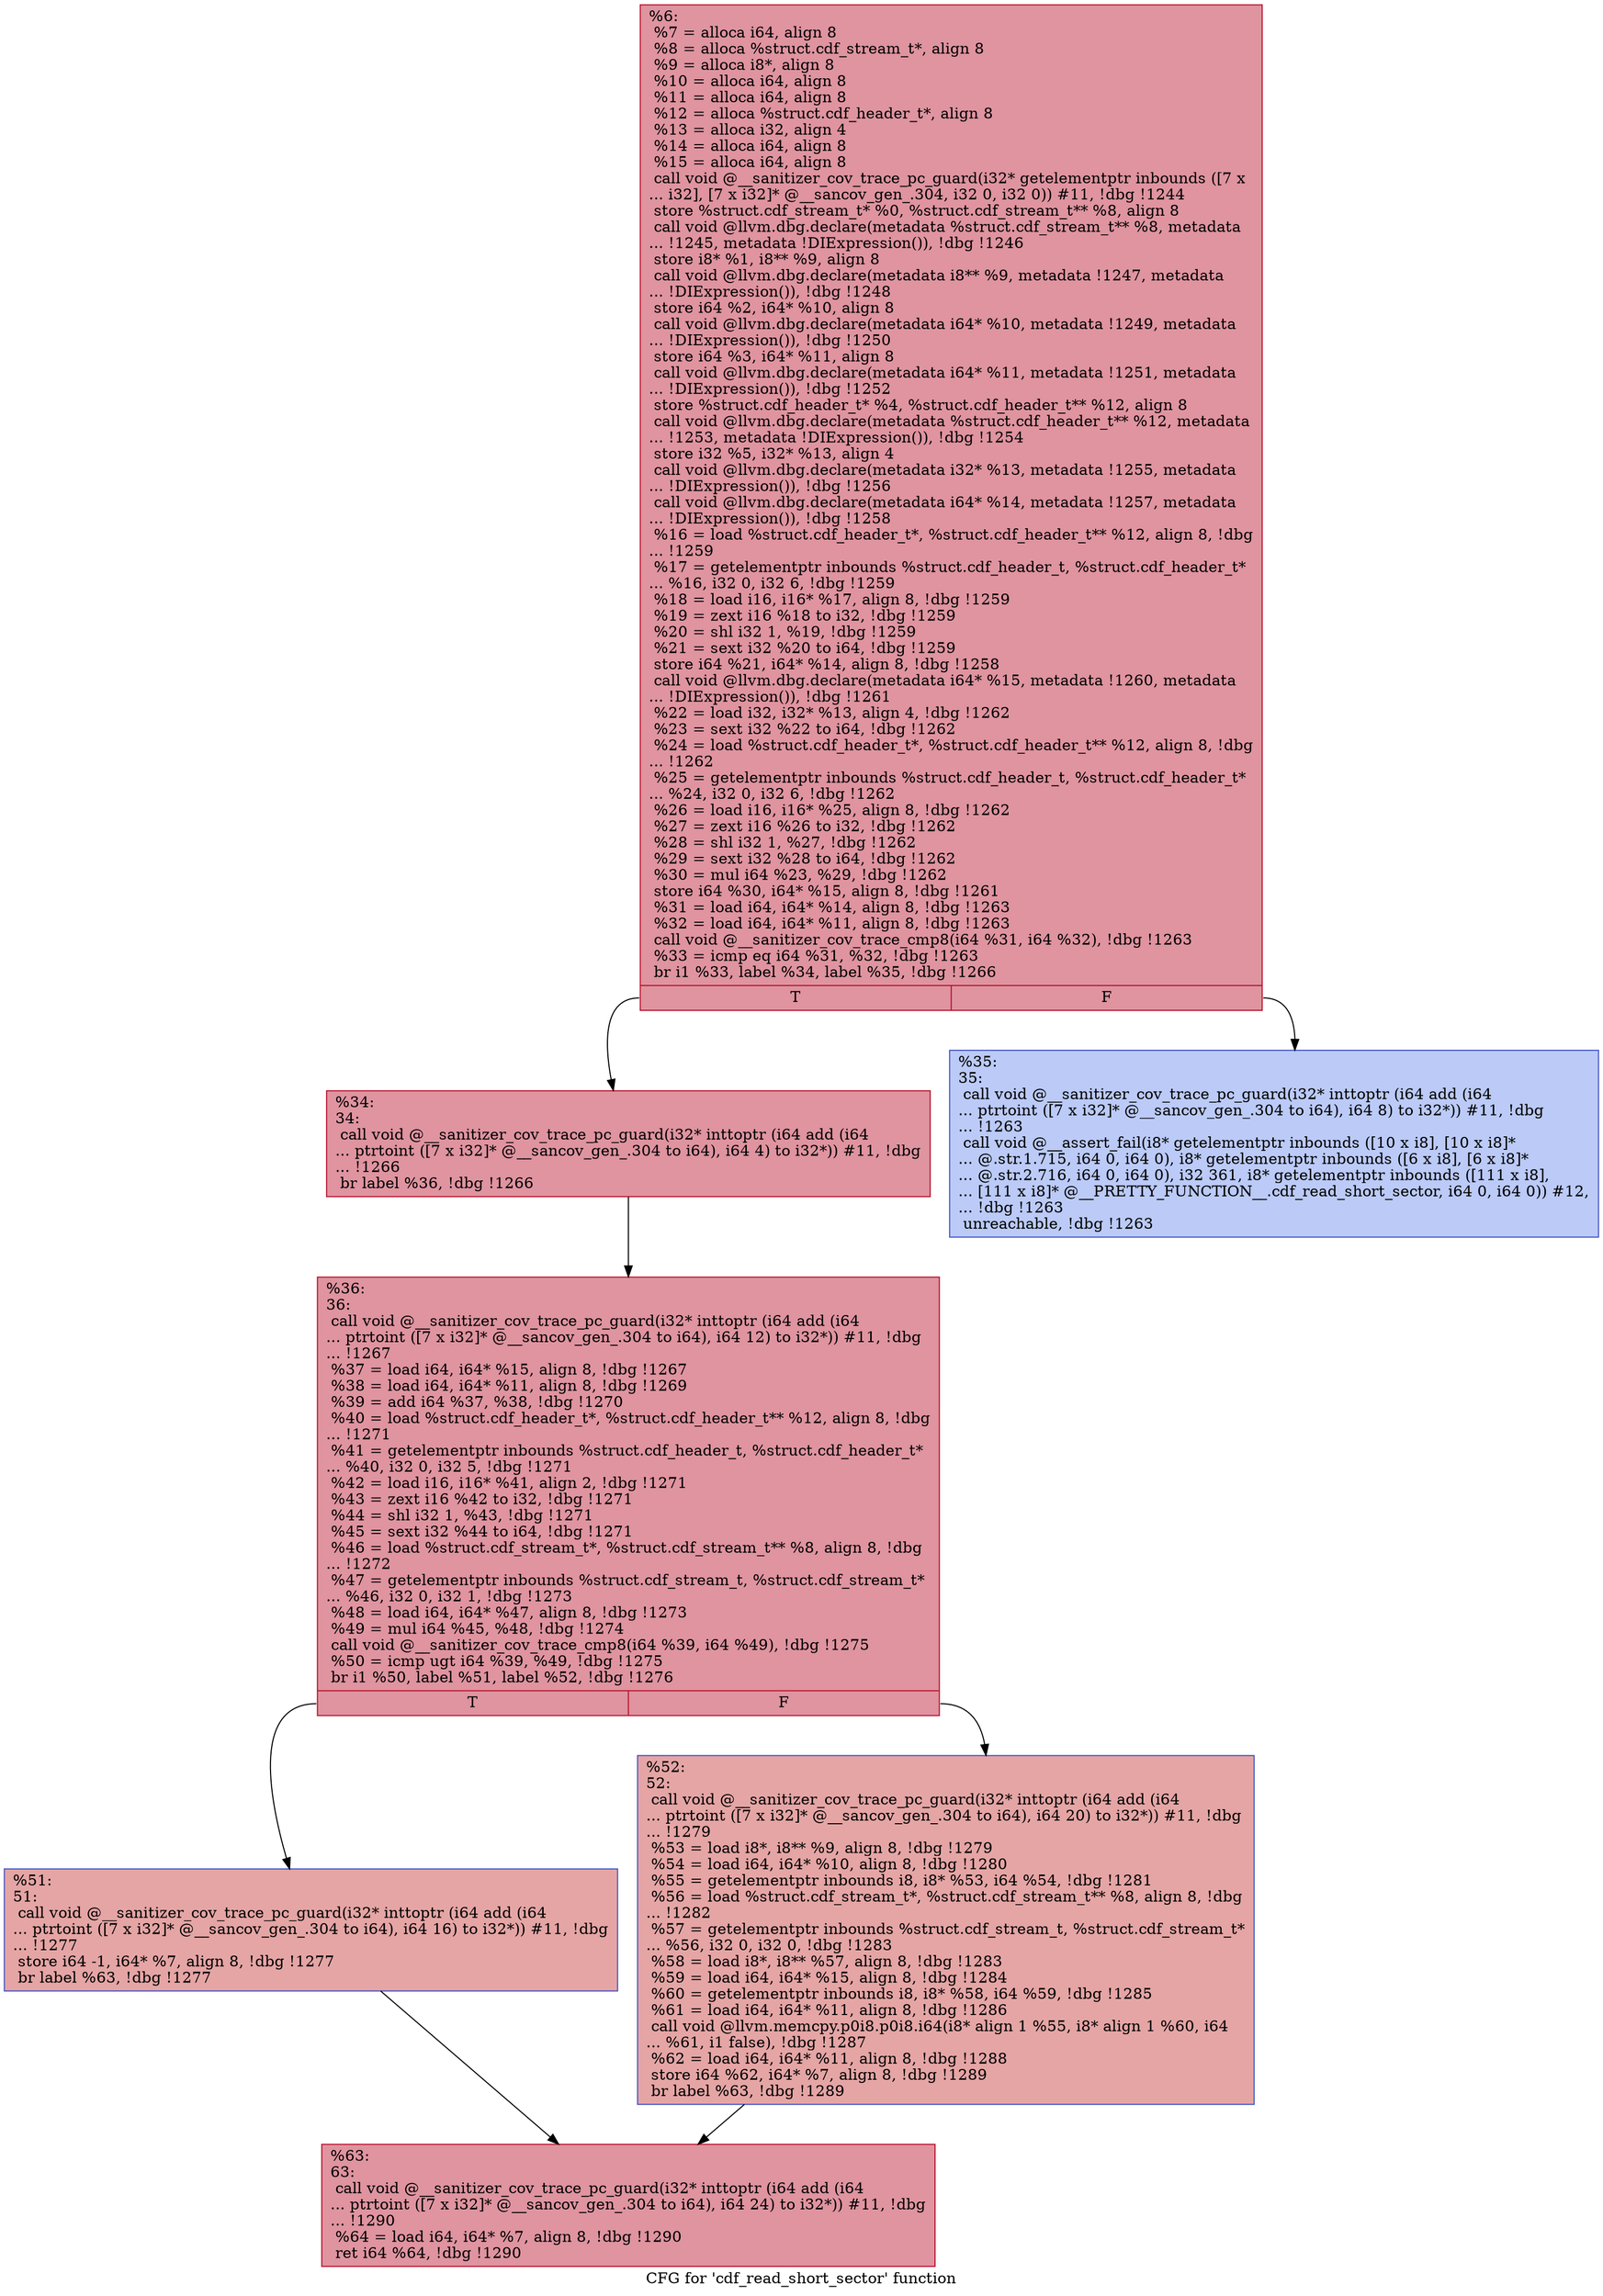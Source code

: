digraph "CFG for 'cdf_read_short_sector' function" {
	label="CFG for 'cdf_read_short_sector' function";

	Node0x564cce8fd490 [shape=record,color="#b70d28ff", style=filled, fillcolor="#b70d2870",label="{%6:\l  %7 = alloca i64, align 8\l  %8 = alloca %struct.cdf_stream_t*, align 8\l  %9 = alloca i8*, align 8\l  %10 = alloca i64, align 8\l  %11 = alloca i64, align 8\l  %12 = alloca %struct.cdf_header_t*, align 8\l  %13 = alloca i32, align 4\l  %14 = alloca i64, align 8\l  %15 = alloca i64, align 8\l  call void @__sanitizer_cov_trace_pc_guard(i32* getelementptr inbounds ([7 x\l... i32], [7 x i32]* @__sancov_gen_.304, i32 0, i32 0)) #11, !dbg !1244\l  store %struct.cdf_stream_t* %0, %struct.cdf_stream_t** %8, align 8\l  call void @llvm.dbg.declare(metadata %struct.cdf_stream_t** %8, metadata\l... !1245, metadata !DIExpression()), !dbg !1246\l  store i8* %1, i8** %9, align 8\l  call void @llvm.dbg.declare(metadata i8** %9, metadata !1247, metadata\l... !DIExpression()), !dbg !1248\l  store i64 %2, i64* %10, align 8\l  call void @llvm.dbg.declare(metadata i64* %10, metadata !1249, metadata\l... !DIExpression()), !dbg !1250\l  store i64 %3, i64* %11, align 8\l  call void @llvm.dbg.declare(metadata i64* %11, metadata !1251, metadata\l... !DIExpression()), !dbg !1252\l  store %struct.cdf_header_t* %4, %struct.cdf_header_t** %12, align 8\l  call void @llvm.dbg.declare(metadata %struct.cdf_header_t** %12, metadata\l... !1253, metadata !DIExpression()), !dbg !1254\l  store i32 %5, i32* %13, align 4\l  call void @llvm.dbg.declare(metadata i32* %13, metadata !1255, metadata\l... !DIExpression()), !dbg !1256\l  call void @llvm.dbg.declare(metadata i64* %14, metadata !1257, metadata\l... !DIExpression()), !dbg !1258\l  %16 = load %struct.cdf_header_t*, %struct.cdf_header_t** %12, align 8, !dbg\l... !1259\l  %17 = getelementptr inbounds %struct.cdf_header_t, %struct.cdf_header_t*\l... %16, i32 0, i32 6, !dbg !1259\l  %18 = load i16, i16* %17, align 8, !dbg !1259\l  %19 = zext i16 %18 to i32, !dbg !1259\l  %20 = shl i32 1, %19, !dbg !1259\l  %21 = sext i32 %20 to i64, !dbg !1259\l  store i64 %21, i64* %14, align 8, !dbg !1258\l  call void @llvm.dbg.declare(metadata i64* %15, metadata !1260, metadata\l... !DIExpression()), !dbg !1261\l  %22 = load i32, i32* %13, align 4, !dbg !1262\l  %23 = sext i32 %22 to i64, !dbg !1262\l  %24 = load %struct.cdf_header_t*, %struct.cdf_header_t** %12, align 8, !dbg\l... !1262\l  %25 = getelementptr inbounds %struct.cdf_header_t, %struct.cdf_header_t*\l... %24, i32 0, i32 6, !dbg !1262\l  %26 = load i16, i16* %25, align 8, !dbg !1262\l  %27 = zext i16 %26 to i32, !dbg !1262\l  %28 = shl i32 1, %27, !dbg !1262\l  %29 = sext i32 %28 to i64, !dbg !1262\l  %30 = mul i64 %23, %29, !dbg !1262\l  store i64 %30, i64* %15, align 8, !dbg !1261\l  %31 = load i64, i64* %14, align 8, !dbg !1263\l  %32 = load i64, i64* %11, align 8, !dbg !1263\l  call void @__sanitizer_cov_trace_cmp8(i64 %31, i64 %32), !dbg !1263\l  %33 = icmp eq i64 %31, %32, !dbg !1263\l  br i1 %33, label %34, label %35, !dbg !1266\l|{<s0>T|<s1>F}}"];
	Node0x564cce8fd490:s0 -> Node0x564cce8fd620;
	Node0x564cce8fd490:s1 -> Node0x564cce8fd670;
	Node0x564cce8fd620 [shape=record,color="#b70d28ff", style=filled, fillcolor="#b70d2870",label="{%34:\l34:                                               \l  call void @__sanitizer_cov_trace_pc_guard(i32* inttoptr (i64 add (i64\l... ptrtoint ([7 x i32]* @__sancov_gen_.304 to i64), i64 4) to i32*)) #11, !dbg\l... !1266\l  br label %36, !dbg !1266\l}"];
	Node0x564cce8fd620 -> Node0x564cce8fd6c0;
	Node0x564cce8fd670 [shape=record,color="#3d50c3ff", style=filled, fillcolor="#6687ed70",label="{%35:\l35:                                               \l  call void @__sanitizer_cov_trace_pc_guard(i32* inttoptr (i64 add (i64\l... ptrtoint ([7 x i32]* @__sancov_gen_.304 to i64), i64 8) to i32*)) #11, !dbg\l... !1263\l  call void @__assert_fail(i8* getelementptr inbounds ([10 x i8], [10 x i8]*\l... @.str.1.715, i64 0, i64 0), i8* getelementptr inbounds ([6 x i8], [6 x i8]*\l... @.str.2.716, i64 0, i64 0), i32 361, i8* getelementptr inbounds ([111 x i8],\l... [111 x i8]* @__PRETTY_FUNCTION__.cdf_read_short_sector, i64 0, i64 0)) #12,\l... !dbg !1263\l  unreachable, !dbg !1263\l}"];
	Node0x564cce8fd6c0 [shape=record,color="#b70d28ff", style=filled, fillcolor="#b70d2870",label="{%36:\l36:                                               \l  call void @__sanitizer_cov_trace_pc_guard(i32* inttoptr (i64 add (i64\l... ptrtoint ([7 x i32]* @__sancov_gen_.304 to i64), i64 12) to i32*)) #11, !dbg\l... !1267\l  %37 = load i64, i64* %15, align 8, !dbg !1267\l  %38 = load i64, i64* %11, align 8, !dbg !1269\l  %39 = add i64 %37, %38, !dbg !1270\l  %40 = load %struct.cdf_header_t*, %struct.cdf_header_t** %12, align 8, !dbg\l... !1271\l  %41 = getelementptr inbounds %struct.cdf_header_t, %struct.cdf_header_t*\l... %40, i32 0, i32 5, !dbg !1271\l  %42 = load i16, i16* %41, align 2, !dbg !1271\l  %43 = zext i16 %42 to i32, !dbg !1271\l  %44 = shl i32 1, %43, !dbg !1271\l  %45 = sext i32 %44 to i64, !dbg !1271\l  %46 = load %struct.cdf_stream_t*, %struct.cdf_stream_t** %8, align 8, !dbg\l... !1272\l  %47 = getelementptr inbounds %struct.cdf_stream_t, %struct.cdf_stream_t*\l... %46, i32 0, i32 1, !dbg !1273\l  %48 = load i64, i64* %47, align 8, !dbg !1273\l  %49 = mul i64 %45, %48, !dbg !1274\l  call void @__sanitizer_cov_trace_cmp8(i64 %39, i64 %49), !dbg !1275\l  %50 = icmp ugt i64 %39, %49, !dbg !1275\l  br i1 %50, label %51, label %52, !dbg !1276\l|{<s0>T|<s1>F}}"];
	Node0x564cce8fd6c0:s0 -> Node0x564cce8fd710;
	Node0x564cce8fd6c0:s1 -> Node0x564cce8fd760;
	Node0x564cce8fd710 [shape=record,color="#3d50c3ff", style=filled, fillcolor="#c5333470",label="{%51:\l51:                                               \l  call void @__sanitizer_cov_trace_pc_guard(i32* inttoptr (i64 add (i64\l... ptrtoint ([7 x i32]* @__sancov_gen_.304 to i64), i64 16) to i32*)) #11, !dbg\l... !1277\l  store i64 -1, i64* %7, align 8, !dbg !1277\l  br label %63, !dbg !1277\l}"];
	Node0x564cce8fd710 -> Node0x564cce8fd7b0;
	Node0x564cce8fd760 [shape=record,color="#3d50c3ff", style=filled, fillcolor="#c5333470",label="{%52:\l52:                                               \l  call void @__sanitizer_cov_trace_pc_guard(i32* inttoptr (i64 add (i64\l... ptrtoint ([7 x i32]* @__sancov_gen_.304 to i64), i64 20) to i32*)) #11, !dbg\l... !1279\l  %53 = load i8*, i8** %9, align 8, !dbg !1279\l  %54 = load i64, i64* %10, align 8, !dbg !1280\l  %55 = getelementptr inbounds i8, i8* %53, i64 %54, !dbg !1281\l  %56 = load %struct.cdf_stream_t*, %struct.cdf_stream_t** %8, align 8, !dbg\l... !1282\l  %57 = getelementptr inbounds %struct.cdf_stream_t, %struct.cdf_stream_t*\l... %56, i32 0, i32 0, !dbg !1283\l  %58 = load i8*, i8** %57, align 8, !dbg !1283\l  %59 = load i64, i64* %15, align 8, !dbg !1284\l  %60 = getelementptr inbounds i8, i8* %58, i64 %59, !dbg !1285\l  %61 = load i64, i64* %11, align 8, !dbg !1286\l  call void @llvm.memcpy.p0i8.p0i8.i64(i8* align 1 %55, i8* align 1 %60, i64\l... %61, i1 false), !dbg !1287\l  %62 = load i64, i64* %11, align 8, !dbg !1288\l  store i64 %62, i64* %7, align 8, !dbg !1289\l  br label %63, !dbg !1289\l}"];
	Node0x564cce8fd760 -> Node0x564cce8fd7b0;
	Node0x564cce8fd7b0 [shape=record,color="#b70d28ff", style=filled, fillcolor="#b70d2870",label="{%63:\l63:                                               \l  call void @__sanitizer_cov_trace_pc_guard(i32* inttoptr (i64 add (i64\l... ptrtoint ([7 x i32]* @__sancov_gen_.304 to i64), i64 24) to i32*)) #11, !dbg\l... !1290\l  %64 = load i64, i64* %7, align 8, !dbg !1290\l  ret i64 %64, !dbg !1290\l}"];
}
